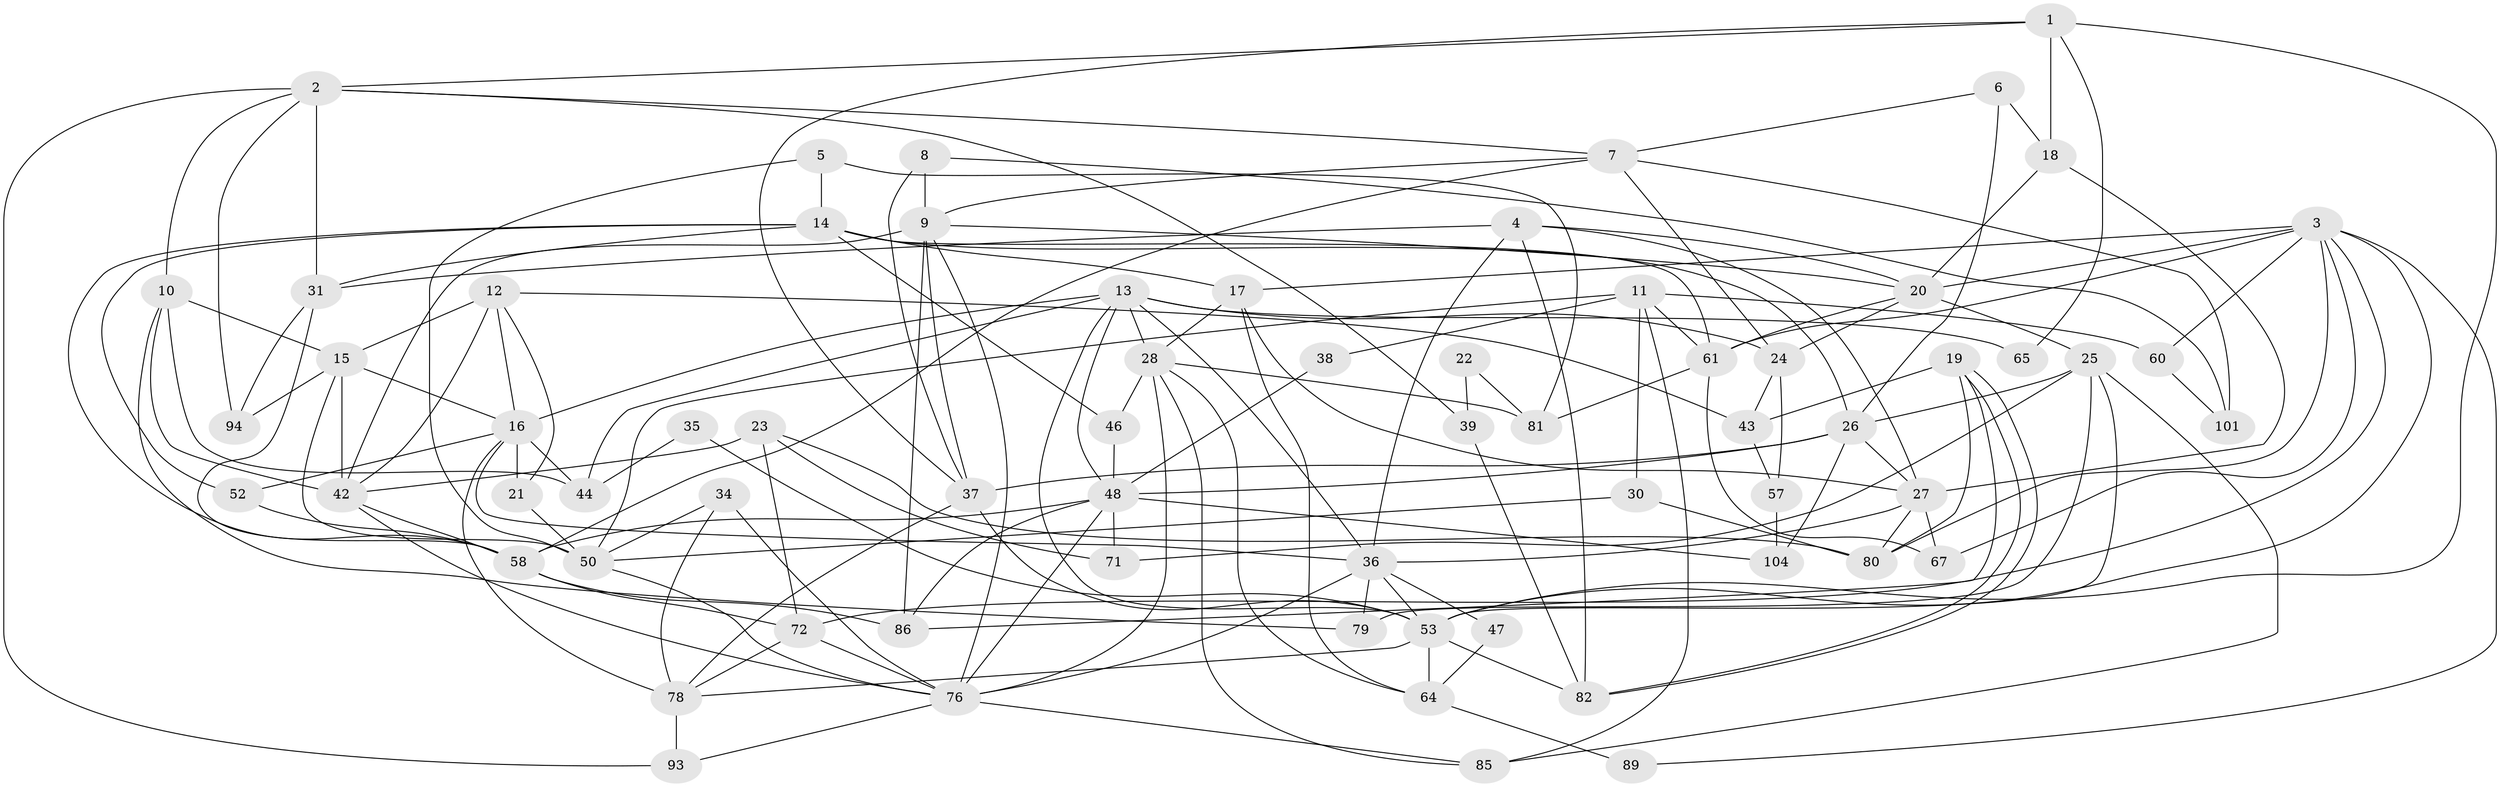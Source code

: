 // original degree distribution, {5: 0.22115384615384615, 4: 0.2692307692307692, 6: 0.08653846153846154, 3: 0.25, 2: 0.1346153846153846, 7: 0.028846153846153848, 8: 0.009615384615384616}
// Generated by graph-tools (version 1.1) at 2025/11/02/27/25 16:11:24]
// undirected, 67 vertices, 165 edges
graph export_dot {
graph [start="1"]
  node [color=gray90,style=filled];
  1 [super="+32"];
  2 [super="+33"];
  3 [super="+55"];
  4 [super="+73"];
  5;
  6;
  7;
  8;
  9 [super="+41"];
  10 [super="+51"];
  11 [super="+88"];
  12 [super="+91"];
  13 [super="+100"];
  14 [super="+62"];
  15 [super="+77"];
  16 [super="+40"];
  17 [super="+97"];
  18 [super="+56"];
  19 [super="+90"];
  20 [super="+103"];
  21;
  22;
  23 [super="+29"];
  24 [super="+63"];
  25 [super="+45"];
  26 [super="+102"];
  27 [super="+69"];
  28 [super="+68"];
  30;
  31 [super="+75"];
  34 [super="+59"];
  35;
  36 [super="+74"];
  37 [super="+66"];
  38;
  39;
  42 [super="+99"];
  43 [super="+49"];
  44;
  46;
  47;
  48 [super="+98"];
  50 [super="+70"];
  52 [super="+54"];
  53 [super="+83"];
  57;
  58 [super="+87"];
  60;
  61 [super="+84"];
  64;
  65;
  67;
  71;
  72;
  76 [super="+92"];
  78 [super="+96"];
  79;
  80;
  81;
  82;
  85;
  86 [super="+95"];
  89;
  93;
  94;
  101;
  104;
  1 -- 65;
  1 -- 18;
  1 -- 37;
  1 -- 53;
  1 -- 2;
  2 -- 94;
  2 -- 31;
  2 -- 93;
  2 -- 39;
  2 -- 7;
  2 -- 10;
  3 -- 80;
  3 -- 60;
  3 -- 61;
  3 -- 67;
  3 -- 53;
  3 -- 17;
  3 -- 20;
  3 -- 72;
  3 -- 89;
  4 -- 20;
  4 -- 31;
  4 -- 82;
  4 -- 36;
  4 -- 27;
  5 -- 81;
  5 -- 50;
  5 -- 14;
  6 -- 26;
  6 -- 7;
  6 -- 18;
  7 -- 24;
  7 -- 101;
  7 -- 58;
  7 -- 9;
  8 -- 101;
  8 -- 37;
  8 -- 9;
  9 -- 20;
  9 -- 37;
  9 -- 76;
  9 -- 42;
  9 -- 86;
  10 -- 42;
  10 -- 44;
  10 -- 79;
  10 -- 15;
  11 -- 30 [weight=2];
  11 -- 85;
  11 -- 50 [weight=2];
  11 -- 38;
  11 -- 60;
  11 -- 61;
  12 -- 21;
  12 -- 15 [weight=2];
  12 -- 43;
  12 -- 16;
  12 -- 42;
  13 -- 44;
  13 -- 28;
  13 -- 65;
  13 -- 16;
  13 -- 36;
  13 -- 53;
  13 -- 24;
  13 -- 48;
  14 -- 61;
  14 -- 17;
  14 -- 52;
  14 -- 58;
  14 -- 46;
  14 -- 31;
  14 -- 26;
  15 -- 16;
  15 -- 50;
  15 -- 94;
  15 -- 42;
  16 -- 78;
  16 -- 21;
  16 -- 36;
  16 -- 44;
  16 -- 52;
  17 -- 28;
  17 -- 64;
  17 -- 27;
  18 -- 20;
  18 -- 27;
  19 -- 82;
  19 -- 82;
  19 -- 80;
  19 -- 43;
  19 -- 86;
  20 -- 24;
  20 -- 61;
  20 -- 25;
  21 -- 50;
  22 -- 81;
  22 -- 39;
  23 -- 80;
  23 -- 72;
  23 -- 42;
  23 -- 71;
  24 -- 57;
  24 -- 43;
  25 -- 71;
  25 -- 79;
  25 -- 53;
  25 -- 26;
  25 -- 85;
  26 -- 104;
  26 -- 27;
  26 -- 37 [weight=2];
  26 -- 48;
  27 -- 67;
  27 -- 80;
  27 -- 36;
  28 -- 64;
  28 -- 81;
  28 -- 85;
  28 -- 46;
  28 -- 76;
  30 -- 50;
  30 -- 80;
  31 -- 94;
  31 -- 58;
  34 -- 50;
  34 -- 78;
  34 -- 76;
  35 -- 44;
  35 -- 53;
  36 -- 53;
  36 -- 79;
  36 -- 47;
  36 -- 76;
  37 -- 78;
  37 -- 53;
  38 -- 48;
  39 -- 82;
  42 -- 58;
  42 -- 76;
  43 -- 57;
  46 -- 48;
  47 -- 64;
  48 -- 76 [weight=2];
  48 -- 58;
  48 -- 71;
  48 -- 86;
  48 -- 104;
  50 -- 76;
  52 -- 58;
  53 -- 64;
  53 -- 82;
  53 -- 78;
  57 -- 104;
  58 -- 86;
  58 -- 72;
  60 -- 101;
  61 -- 67;
  61 -- 81;
  64 -- 89;
  72 -- 78;
  72 -- 76;
  76 -- 85;
  76 -- 93;
  78 -- 93;
}
